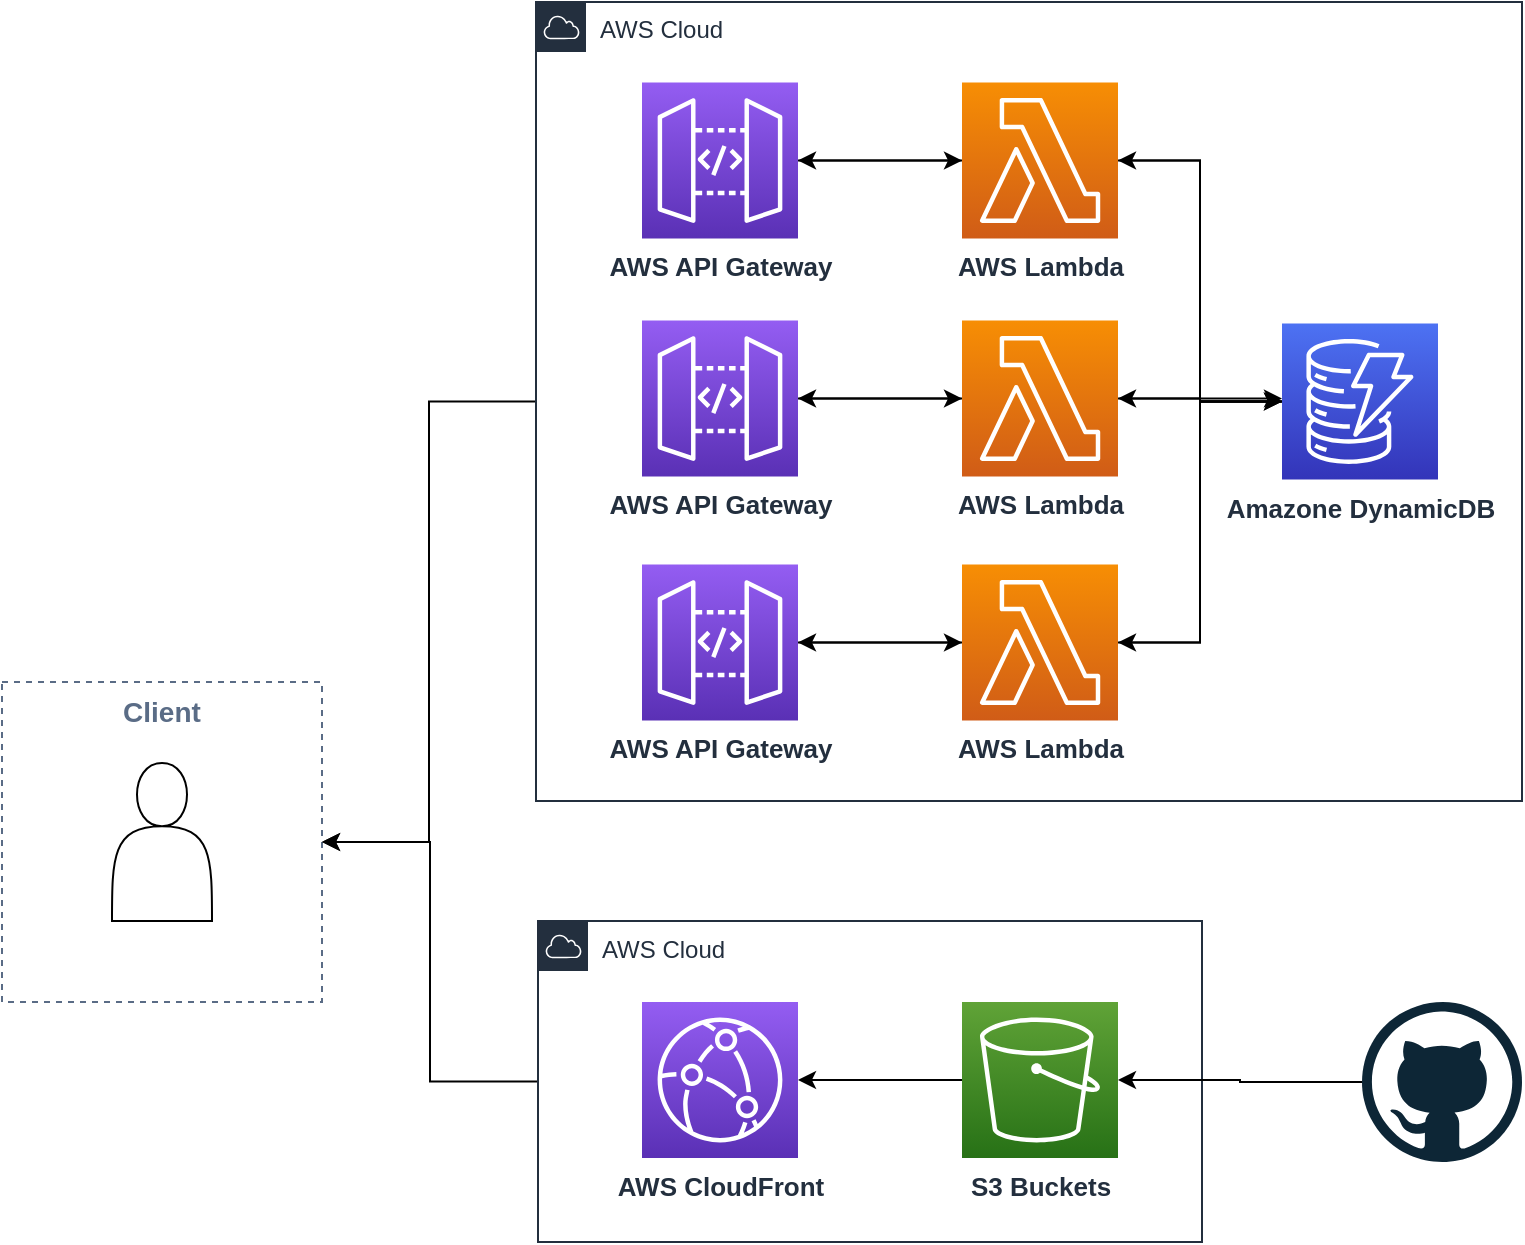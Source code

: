 <mxfile version="21.1.2" type="github">
  <diagram name="페이지-1" id="t-yoXFfWsxb9NFPnw0J1">
    <mxGraphModel dx="1351" dy="906" grid="1" gridSize="10" guides="1" tooltips="1" connect="1" arrows="1" fold="1" page="1" pageScale="1" pageWidth="827" pageHeight="1169" math="0" shadow="0">
      <root>
        <mxCell id="0" />
        <mxCell id="1" parent="0" />
        <mxCell id="emlEC8Lg0jCze4tRTVf4-5" value="" style="shape=actor;whiteSpace=wrap;html=1;" vertex="1" parent="1">
          <mxGeometry x="95" y="400.5" width="50" height="79" as="geometry" />
        </mxCell>
        <mxCell id="emlEC8Lg0jCze4tRTVf4-7" value="&lt;b&gt;&lt;font style=&quot;font-size: 14px;&quot;&gt;Client&lt;/font&gt;&lt;/b&gt;" style="fillColor=none;strokeColor=#5A6C86;dashed=1;verticalAlign=top;fontStyle=0;fontColor=#5A6C86;whiteSpace=wrap;html=1;movable=1;resizable=1;rotatable=1;deletable=1;editable=1;locked=0;connectable=1;" vertex="1" parent="1">
          <mxGeometry x="40" y="360" width="160" height="160" as="geometry" />
        </mxCell>
        <mxCell id="emlEC8Lg0jCze4tRTVf4-37" style="edgeStyle=orthogonalEdgeStyle;rounded=0;orthogonalLoop=1;jettySize=auto;html=1;entryX=1;entryY=0.5;entryDx=0;entryDy=0;entryPerimeter=0;" edge="1" parent="1" source="emlEC8Lg0jCze4tRTVf4-26" target="emlEC8Lg0jCze4tRTVf4-27">
          <mxGeometry relative="1" as="geometry" />
        </mxCell>
        <mxCell id="emlEC8Lg0jCze4tRTVf4-26" value="&lt;b&gt;&lt;font style=&quot;font-size: 13px;&quot;&gt;S3 Buckets&lt;/font&gt;&lt;/b&gt;" style="sketch=0;points=[[0,0,0],[0.25,0,0],[0.5,0,0],[0.75,0,0],[1,0,0],[0,1,0],[0.25,1,0],[0.5,1,0],[0.75,1,0],[1,1,0],[0,0.25,0],[0,0.5,0],[0,0.75,0],[1,0.25,0],[1,0.5,0],[1,0.75,0]];outlineConnect=0;fontColor=#232F3E;gradientColor=#60A337;gradientDirection=north;fillColor=#277116;strokeColor=#ffffff;dashed=0;verticalLabelPosition=bottom;verticalAlign=top;align=center;html=1;fontSize=12;fontStyle=0;aspect=fixed;shape=mxgraph.aws4.resourceIcon;resIcon=mxgraph.aws4.s3;" vertex="1" parent="1">
          <mxGeometry x="520" y="520" width="78" height="78" as="geometry" />
        </mxCell>
        <mxCell id="emlEC8Lg0jCze4tRTVf4-27" value="&lt;b&gt;&lt;font style=&quot;font-size: 13px;&quot;&gt;AWS CloudFront&lt;/font&gt;&lt;/b&gt;" style="sketch=0;points=[[0,0,0],[0.25,0,0],[0.5,0,0],[0.75,0,0],[1,0,0],[0,1,0],[0.25,1,0],[0.5,1,0],[0.75,1,0],[1,1,0],[0,0.25,0],[0,0.5,0],[0,0.75,0],[1,0.25,0],[1,0.5,0],[1,0.75,0]];outlineConnect=0;fontColor=#232F3E;gradientColor=#945DF2;gradientDirection=north;fillColor=#5A30B5;strokeColor=#ffffff;dashed=0;verticalLabelPosition=bottom;verticalAlign=top;align=center;html=1;fontSize=12;fontStyle=0;aspect=fixed;shape=mxgraph.aws4.resourceIcon;resIcon=mxgraph.aws4.cloudfront;" vertex="1" parent="1">
          <mxGeometry x="360" y="520" width="78" height="78" as="geometry" />
        </mxCell>
        <mxCell id="emlEC8Lg0jCze4tRTVf4-40" style="edgeStyle=orthogonalEdgeStyle;rounded=0;orthogonalLoop=1;jettySize=auto;html=1;entryX=1;entryY=0.5;entryDx=0;entryDy=0;" edge="1" parent="1" source="emlEC8Lg0jCze4tRTVf4-28" target="emlEC8Lg0jCze4tRTVf4-7">
          <mxGeometry relative="1" as="geometry" />
        </mxCell>
        <mxCell id="emlEC8Lg0jCze4tRTVf4-28" value="AWS Cloud" style="points=[[0,0],[0.25,0],[0.5,0],[0.75,0],[1,0],[1,0.25],[1,0.5],[1,0.75],[1,1],[0.75,1],[0.5,1],[0.25,1],[0,1],[0,0.75],[0,0.5],[0,0.25]];outlineConnect=0;gradientColor=none;html=1;whiteSpace=wrap;fontSize=12;fontStyle=0;container=1;pointerEvents=0;collapsible=0;recursiveResize=0;shape=mxgraph.aws4.group;grIcon=mxgraph.aws4.group_aws_cloud;strokeColor=#232F3E;fillColor=none;verticalAlign=top;align=left;spacingLeft=30;fontColor=#232F3E;dashed=0;" vertex="1" parent="1">
          <mxGeometry x="307" y="20" width="493" height="399.5" as="geometry" />
        </mxCell>
        <mxCell id="emlEC8Lg0jCze4tRTVf4-30" style="edgeStyle=orthogonalEdgeStyle;rounded=0;orthogonalLoop=1;jettySize=auto;html=1;entryX=1;entryY=0.5;entryDx=0;entryDy=0;entryPerimeter=0;" edge="1" parent="emlEC8Lg0jCze4tRTVf4-28" source="emlEC8Lg0jCze4tRTVf4-10" target="emlEC8Lg0jCze4tRTVf4-3">
          <mxGeometry relative="1" as="geometry" />
        </mxCell>
        <mxCell id="emlEC8Lg0jCze4tRTVf4-31" style="edgeStyle=orthogonalEdgeStyle;rounded=0;orthogonalLoop=1;jettySize=auto;html=1;entryX=1;entryY=0.5;entryDx=0;entryDy=0;entryPerimeter=0;" edge="1" parent="emlEC8Lg0jCze4tRTVf4-28" source="emlEC8Lg0jCze4tRTVf4-10" target="emlEC8Lg0jCze4tRTVf4-21">
          <mxGeometry relative="1" as="geometry" />
        </mxCell>
        <mxCell id="emlEC8Lg0jCze4tRTVf4-32" style="edgeStyle=orthogonalEdgeStyle;rounded=0;orthogonalLoop=1;jettySize=auto;html=1;entryX=1;entryY=0.5;entryDx=0;entryDy=0;entryPerimeter=0;" edge="1" parent="emlEC8Lg0jCze4tRTVf4-28" source="emlEC8Lg0jCze4tRTVf4-10" target="emlEC8Lg0jCze4tRTVf4-25">
          <mxGeometry relative="1" as="geometry" />
        </mxCell>
        <mxCell id="emlEC8Lg0jCze4tRTVf4-10" value="&lt;b&gt;&lt;font style=&quot;font-size: 13px;&quot;&gt;Amazone DynamicDB&lt;/font&gt;&lt;/b&gt;" style="sketch=0;points=[[0,0,0],[0.25,0,0],[0.5,0,0],[0.75,0,0],[1,0,0],[0,1,0],[0.25,1,0],[0.5,1,0],[0.75,1,0],[1,1,0],[0,0.25,0],[0,0.5,0],[0,0.75,0],[1,0.25,0],[1,0.5,0],[1,0.75,0]];outlineConnect=0;fontColor=#232F3E;gradientColor=#4D72F3;gradientDirection=north;fillColor=#3334B9;strokeColor=#ffffff;dashed=0;verticalLabelPosition=bottom;verticalAlign=top;align=center;html=1;fontSize=12;fontStyle=0;aspect=fixed;shape=mxgraph.aws4.resourceIcon;resIcon=mxgraph.aws4.dynamodb;" vertex="1" parent="emlEC8Lg0jCze4tRTVf4-28">
          <mxGeometry x="373" y="160.75" width="78" height="78" as="geometry" />
        </mxCell>
        <mxCell id="emlEC8Lg0jCze4tRTVf4-2" value="&lt;b&gt;&lt;font style=&quot;font-size: 13px;&quot;&gt;AWS API Gateway&lt;br&gt;&lt;/font&gt;&lt;/b&gt;" style="sketch=0;points=[[0,0,0],[0.25,0,0],[0.5,0,0],[0.75,0,0],[1,0,0],[0,1,0],[0.25,1,0],[0.5,1,0],[0.75,1,0],[1,1,0],[0,0.25,0],[0,0.5,0],[0,0.75,0],[1,0.25,0],[1,0.5,0],[1,0.75,0]];outlineConnect=0;fontColor=#232F3E;gradientColor=#945DF2;gradientDirection=north;fillColor=#5A30B5;strokeColor=#ffffff;dashed=0;verticalLabelPosition=bottom;verticalAlign=top;align=center;html=1;fontSize=12;fontStyle=0;aspect=fixed;shape=mxgraph.aws4.resourceIcon;resIcon=mxgraph.aws4.api_gateway;" vertex="1" parent="emlEC8Lg0jCze4tRTVf4-28">
          <mxGeometry x="53" y="40.25" width="78" height="78" as="geometry" />
        </mxCell>
        <mxCell id="emlEC8Lg0jCze4tRTVf4-15" style="edgeStyle=orthogonalEdgeStyle;rounded=0;orthogonalLoop=1;jettySize=auto;html=1;entryX=1;entryY=0.5;entryDx=0;entryDy=0;entryPerimeter=0;" edge="1" parent="emlEC8Lg0jCze4tRTVf4-28" source="emlEC8Lg0jCze4tRTVf4-3" target="emlEC8Lg0jCze4tRTVf4-2">
          <mxGeometry relative="1" as="geometry" />
        </mxCell>
        <mxCell id="emlEC8Lg0jCze4tRTVf4-33" style="edgeStyle=orthogonalEdgeStyle;rounded=0;orthogonalLoop=1;jettySize=auto;html=1;entryX=0;entryY=0.5;entryDx=0;entryDy=0;entryPerimeter=0;" edge="1" parent="emlEC8Lg0jCze4tRTVf4-28" source="emlEC8Lg0jCze4tRTVf4-3" target="emlEC8Lg0jCze4tRTVf4-10">
          <mxGeometry relative="1" as="geometry" />
        </mxCell>
        <mxCell id="emlEC8Lg0jCze4tRTVf4-3" value="&lt;b&gt;&lt;font style=&quot;font-size: 13px;&quot;&gt;AWS Lambda&lt;/font&gt;&lt;/b&gt;" style="sketch=0;points=[[0,0,0],[0.25,0,0],[0.5,0,0],[0.75,0,0],[1,0,0],[0,1,0],[0.25,1,0],[0.5,1,0],[0.75,1,0],[1,1,0],[0,0.25,0],[0,0.5,0],[0,0.75,0],[1,0.25,0],[1,0.5,0],[1,0.75,0]];outlineConnect=0;fontColor=#232F3E;gradientColor=#F78E04;gradientDirection=north;fillColor=#D05C17;strokeColor=#ffffff;dashed=0;verticalLabelPosition=bottom;verticalAlign=top;align=center;html=1;fontSize=12;fontStyle=0;aspect=fixed;shape=mxgraph.aws4.resourceIcon;resIcon=mxgraph.aws4.lambda;" vertex="1" parent="emlEC8Lg0jCze4tRTVf4-28">
          <mxGeometry x="213" y="40.25" width="78" height="78" as="geometry" />
        </mxCell>
        <mxCell id="emlEC8Lg0jCze4tRTVf4-13" style="edgeStyle=orthogonalEdgeStyle;rounded=0;orthogonalLoop=1;jettySize=auto;html=1;entryX=0;entryY=0.5;entryDx=0;entryDy=0;entryPerimeter=0;" edge="1" parent="emlEC8Lg0jCze4tRTVf4-28" source="emlEC8Lg0jCze4tRTVf4-2" target="emlEC8Lg0jCze4tRTVf4-3">
          <mxGeometry relative="1" as="geometry" />
        </mxCell>
        <mxCell id="emlEC8Lg0jCze4tRTVf4-19" value="&lt;b&gt;&lt;font style=&quot;font-size: 13px;&quot;&gt;AWS API Gateway&lt;br&gt;&lt;/font&gt;&lt;/b&gt;" style="sketch=0;points=[[0,0,0],[0.25,0,0],[0.5,0,0],[0.75,0,0],[1,0,0],[0,1,0],[0.25,1,0],[0.5,1,0],[0.75,1,0],[1,1,0],[0,0.25,0],[0,0.5,0],[0,0.75,0],[1,0.25,0],[1,0.5,0],[1,0.75,0]];outlineConnect=0;fontColor=#232F3E;gradientColor=#945DF2;gradientDirection=north;fillColor=#5A30B5;strokeColor=#ffffff;dashed=0;verticalLabelPosition=bottom;verticalAlign=top;align=center;html=1;fontSize=12;fontStyle=0;aspect=fixed;shape=mxgraph.aws4.resourceIcon;resIcon=mxgraph.aws4.api_gateway;" vertex="1" parent="emlEC8Lg0jCze4tRTVf4-28">
          <mxGeometry x="53" y="159.25" width="78" height="78" as="geometry" />
        </mxCell>
        <mxCell id="emlEC8Lg0jCze4tRTVf4-20" style="edgeStyle=orthogonalEdgeStyle;rounded=0;orthogonalLoop=1;jettySize=auto;html=1;entryX=1;entryY=0.5;entryDx=0;entryDy=0;entryPerimeter=0;" edge="1" parent="emlEC8Lg0jCze4tRTVf4-28" source="emlEC8Lg0jCze4tRTVf4-21" target="emlEC8Lg0jCze4tRTVf4-19">
          <mxGeometry relative="1" as="geometry" />
        </mxCell>
        <mxCell id="emlEC8Lg0jCze4tRTVf4-34" style="edgeStyle=orthogonalEdgeStyle;rounded=0;orthogonalLoop=1;jettySize=auto;html=1;" edge="1" parent="emlEC8Lg0jCze4tRTVf4-28" source="emlEC8Lg0jCze4tRTVf4-21">
          <mxGeometry relative="1" as="geometry">
            <mxPoint x="373" y="198.25" as="targetPoint" />
          </mxGeometry>
        </mxCell>
        <mxCell id="emlEC8Lg0jCze4tRTVf4-21" value="&lt;b&gt;&lt;font style=&quot;font-size: 13px;&quot;&gt;AWS Lambda&lt;/font&gt;&lt;/b&gt;" style="sketch=0;points=[[0,0,0],[0.25,0,0],[0.5,0,0],[0.75,0,0],[1,0,0],[0,1,0],[0.25,1,0],[0.5,1,0],[0.75,1,0],[1,1,0],[0,0.25,0],[0,0.5,0],[0,0.75,0],[1,0.25,0],[1,0.5,0],[1,0.75,0]];outlineConnect=0;fontColor=#232F3E;gradientColor=#F78E04;gradientDirection=north;fillColor=#D05C17;strokeColor=#ffffff;dashed=0;verticalLabelPosition=bottom;verticalAlign=top;align=center;html=1;fontSize=12;fontStyle=0;aspect=fixed;shape=mxgraph.aws4.resourceIcon;resIcon=mxgraph.aws4.lambda;" vertex="1" parent="emlEC8Lg0jCze4tRTVf4-28">
          <mxGeometry x="213" y="159.25" width="78" height="78" as="geometry" />
        </mxCell>
        <mxCell id="emlEC8Lg0jCze4tRTVf4-18" style="edgeStyle=orthogonalEdgeStyle;rounded=0;orthogonalLoop=1;jettySize=auto;html=1;entryX=0;entryY=0.5;entryDx=0;entryDy=0;entryPerimeter=0;" edge="1" parent="emlEC8Lg0jCze4tRTVf4-28" source="emlEC8Lg0jCze4tRTVf4-19" target="emlEC8Lg0jCze4tRTVf4-21">
          <mxGeometry relative="1" as="geometry" />
        </mxCell>
        <mxCell id="emlEC8Lg0jCze4tRTVf4-23" value="&lt;b&gt;&lt;font style=&quot;font-size: 13px;&quot;&gt;AWS API Gateway&lt;br&gt;&lt;/font&gt;&lt;/b&gt;" style="sketch=0;points=[[0,0,0],[0.25,0,0],[0.5,0,0],[0.75,0,0],[1,0,0],[0,1,0],[0.25,1,0],[0.5,1,0],[0.75,1,0],[1,1,0],[0,0.25,0],[0,0.5,0],[0,0.75,0],[1,0.25,0],[1,0.5,0],[1,0.75,0]];outlineConnect=0;fontColor=#232F3E;gradientColor=#945DF2;gradientDirection=north;fillColor=#5A30B5;strokeColor=#ffffff;dashed=0;verticalLabelPosition=bottom;verticalAlign=top;align=center;html=1;fontSize=12;fontStyle=0;aspect=fixed;shape=mxgraph.aws4.resourceIcon;resIcon=mxgraph.aws4.api_gateway;" vertex="1" parent="emlEC8Lg0jCze4tRTVf4-28">
          <mxGeometry x="53" y="281.25" width="78" height="78" as="geometry" />
        </mxCell>
        <mxCell id="emlEC8Lg0jCze4tRTVf4-24" style="edgeStyle=orthogonalEdgeStyle;rounded=0;orthogonalLoop=1;jettySize=auto;html=1;entryX=1;entryY=0.5;entryDx=0;entryDy=0;entryPerimeter=0;" edge="1" parent="emlEC8Lg0jCze4tRTVf4-28" source="emlEC8Lg0jCze4tRTVf4-25" target="emlEC8Lg0jCze4tRTVf4-23">
          <mxGeometry relative="1" as="geometry" />
        </mxCell>
        <mxCell id="emlEC8Lg0jCze4tRTVf4-36" style="edgeStyle=orthogonalEdgeStyle;rounded=0;orthogonalLoop=1;jettySize=auto;html=1;entryX=0;entryY=0.5;entryDx=0;entryDy=0;entryPerimeter=0;" edge="1" parent="emlEC8Lg0jCze4tRTVf4-28" source="emlEC8Lg0jCze4tRTVf4-25" target="emlEC8Lg0jCze4tRTVf4-10">
          <mxGeometry relative="1" as="geometry" />
        </mxCell>
        <mxCell id="emlEC8Lg0jCze4tRTVf4-25" value="&lt;b&gt;&lt;font style=&quot;font-size: 13px;&quot;&gt;AWS Lambda&lt;/font&gt;&lt;/b&gt;" style="sketch=0;points=[[0,0,0],[0.25,0,0],[0.5,0,0],[0.75,0,0],[1,0,0],[0,1,0],[0.25,1,0],[0.5,1,0],[0.75,1,0],[1,1,0],[0,0.25,0],[0,0.5,0],[0,0.75,0],[1,0.25,0],[1,0.5,0],[1,0.75,0]];outlineConnect=0;fontColor=#232F3E;gradientColor=#F78E04;gradientDirection=north;fillColor=#D05C17;strokeColor=#ffffff;dashed=0;verticalLabelPosition=bottom;verticalAlign=top;align=center;html=1;fontSize=12;fontStyle=0;aspect=fixed;shape=mxgraph.aws4.resourceIcon;resIcon=mxgraph.aws4.lambda;" vertex="1" parent="emlEC8Lg0jCze4tRTVf4-28">
          <mxGeometry x="213" y="281.25" width="78" height="78" as="geometry" />
        </mxCell>
        <mxCell id="emlEC8Lg0jCze4tRTVf4-22" style="edgeStyle=orthogonalEdgeStyle;rounded=0;orthogonalLoop=1;jettySize=auto;html=1;entryX=0;entryY=0.5;entryDx=0;entryDy=0;entryPerimeter=0;" edge="1" parent="emlEC8Lg0jCze4tRTVf4-28" source="emlEC8Lg0jCze4tRTVf4-23" target="emlEC8Lg0jCze4tRTVf4-25">
          <mxGeometry relative="1" as="geometry" />
        </mxCell>
        <mxCell id="emlEC8Lg0jCze4tRTVf4-39" style="edgeStyle=orthogonalEdgeStyle;rounded=0;orthogonalLoop=1;jettySize=auto;html=1;entryX=1;entryY=0.5;entryDx=0;entryDy=0;" edge="1" parent="1" source="emlEC8Lg0jCze4tRTVf4-38" target="emlEC8Lg0jCze4tRTVf4-7">
          <mxGeometry relative="1" as="geometry" />
        </mxCell>
        <mxCell id="emlEC8Lg0jCze4tRTVf4-38" value="AWS Cloud" style="points=[[0,0],[0.25,0],[0.5,0],[0.75,0],[1,0],[1,0.25],[1,0.5],[1,0.75],[1,1],[0.75,1],[0.5,1],[0.25,1],[0,1],[0,0.75],[0,0.5],[0,0.25]];outlineConnect=0;gradientColor=none;html=1;whiteSpace=wrap;fontSize=12;fontStyle=0;container=1;pointerEvents=0;collapsible=0;recursiveResize=0;shape=mxgraph.aws4.group;grIcon=mxgraph.aws4.group_aws_cloud;strokeColor=#232F3E;fillColor=none;verticalAlign=top;align=left;spacingLeft=30;fontColor=#232F3E;dashed=0;" vertex="1" parent="1">
          <mxGeometry x="308" y="479.5" width="332" height="160.5" as="geometry" />
        </mxCell>
        <mxCell id="emlEC8Lg0jCze4tRTVf4-44" style="edgeStyle=orthogonalEdgeStyle;rounded=0;orthogonalLoop=1;jettySize=auto;html=1;" edge="1" parent="1" source="emlEC8Lg0jCze4tRTVf4-41" target="emlEC8Lg0jCze4tRTVf4-26">
          <mxGeometry relative="1" as="geometry" />
        </mxCell>
        <mxCell id="emlEC8Lg0jCze4tRTVf4-41" value="" style="dashed=0;outlineConnect=0;html=1;align=center;labelPosition=center;verticalLabelPosition=bottom;verticalAlign=top;shape=mxgraph.weblogos.github" vertex="1" parent="1">
          <mxGeometry x="720" y="520" width="80" height="80" as="geometry" />
        </mxCell>
      </root>
    </mxGraphModel>
  </diagram>
</mxfile>
